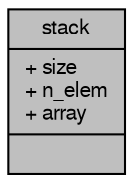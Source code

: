 digraph "stack"
{
  edge [fontname="FreeSans",fontsize="10",labelfontname="FreeSans",labelfontsize="10"];
  node [fontname="FreeSans",fontsize="10",shape=record];
  Node1 [label="{stack\n|+ size\l+ n_elem\l+ array\l|}",height=0.2,width=0.4,color="black", fillcolor="grey75", style="filled", fontcolor="black"];
}
